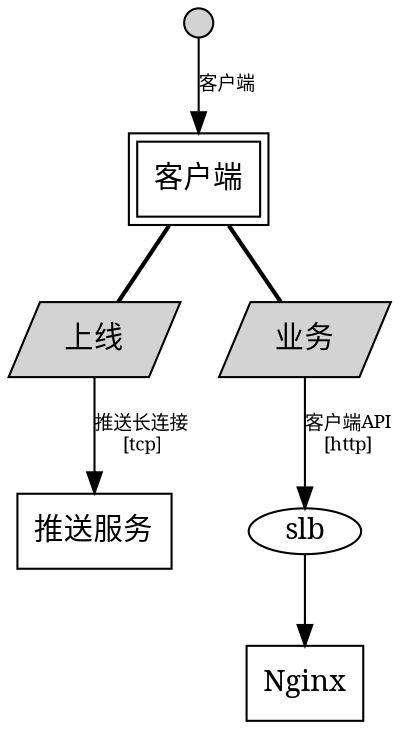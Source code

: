 digraph G {
edge[fontname="simsun"];
node[fontname="simsun"];
graph[fontname="simsun"];
label = "";
client_node_0[shape=box, peripheries=2, label="客户端"];
client_node_1[shape=circle, width=.2, style=filled, label=""];
client_node_1->client_node_0[fontsize=9, label="客户端"];
client_node_2[shape=polygon, skew=.5, style=filled, label="上线"];
client_node_0->client_node_2[style=bold, arrowhead=none];
client_node_3[shape=box, label="推送服务"];
client_node_2->client_node_3[fontsize=9, label="推送长连接\n[tcp]"];
client_node_4[shape=polygon, skew=.5, style=filled, label="业务"];
client_node_0->client_node_4[style=bold, arrowhead=none];
client_node_5[shape=box, label="Nginx"];
client_node_6[height=.3, fixedsize=true, label="slb"];
client_node_6->client_node_5;
client_node_4->client_node_6[fontsize=9, label="客户端API\n[http]"];
}